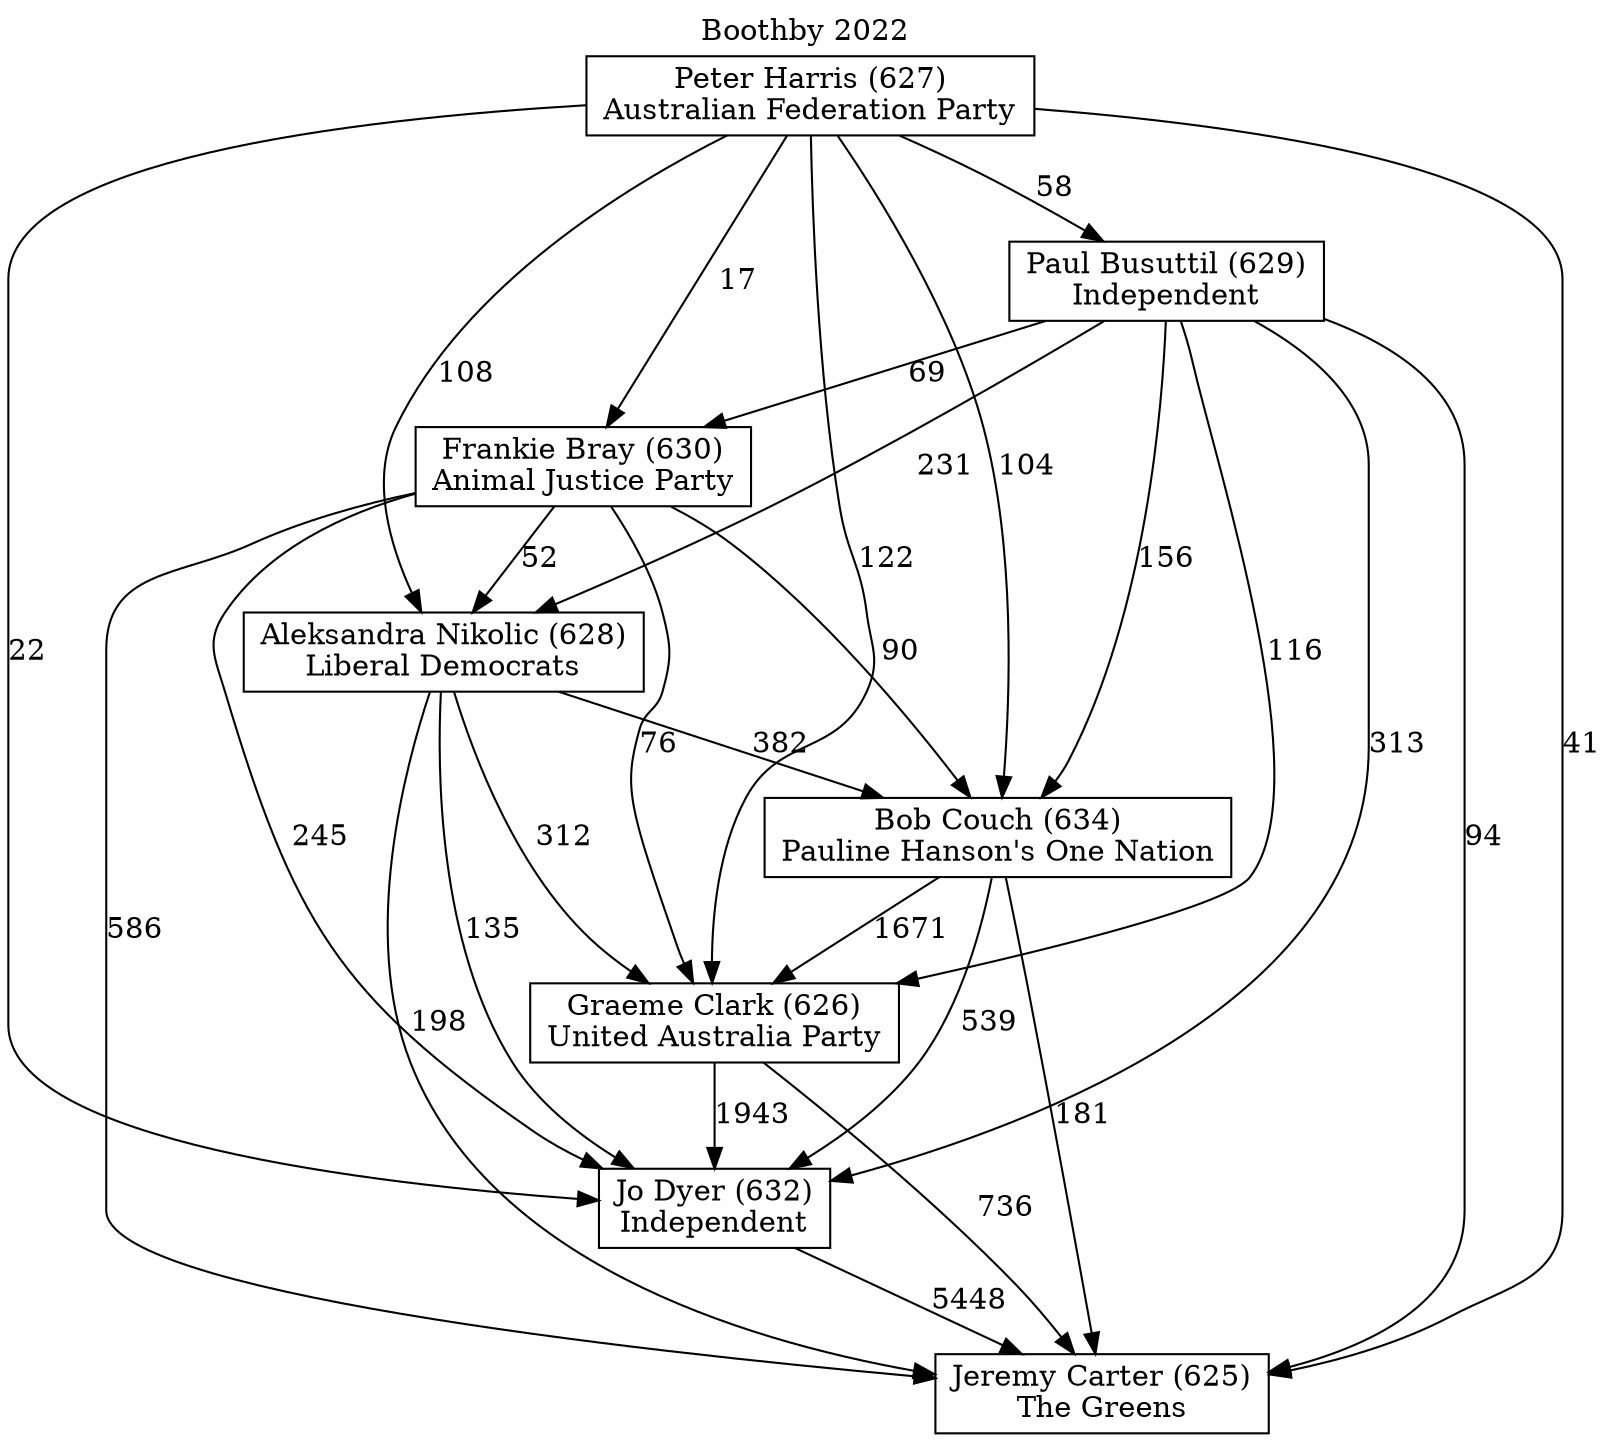 // House preference flow
digraph "Jeremy Carter (625)_Boothby_2022" {
	graph [label="Boothby 2022" labelloc=t mclimit=10]
	node [shape=box]
	"Aleksandra Nikolic (628)" [label="Aleksandra Nikolic (628)
Liberal Democrats"]
	"Paul Busuttil (629)" [label="Paul Busuttil (629)
Independent"]
	"Graeme Clark (626)" [label="Graeme Clark (626)
United Australia Party"]
	"Jo Dyer (632)" [label="Jo Dyer (632)
Independent"]
	"Jeremy Carter (625)" [label="Jeremy Carter (625)
The Greens"]
	"Frankie Bray (630)" [label="Frankie Bray (630)
Animal Justice Party"]
	"Peter Harris (627)" [label="Peter Harris (627)
Australian Federation Party"]
	"Bob Couch (634)" [label="Bob Couch (634)
Pauline Hanson's One Nation"]
	"Aleksandra Nikolic (628)" -> "Jo Dyer (632)" [label=135]
	"Peter Harris (627)" -> "Frankie Bray (630)" [label=17]
	"Peter Harris (627)" -> "Bob Couch (634)" [label=104]
	"Paul Busuttil (629)" -> "Aleksandra Nikolic (628)" [label=231]
	"Frankie Bray (630)" -> "Jo Dyer (632)" [label=245]
	"Graeme Clark (626)" -> "Jeremy Carter (625)" [label=736]
	"Frankie Bray (630)" -> "Aleksandra Nikolic (628)" [label=52]
	"Bob Couch (634)" -> "Jeremy Carter (625)" [label=181]
	"Paul Busuttil (629)" -> "Bob Couch (634)" [label=156]
	"Peter Harris (627)" -> "Aleksandra Nikolic (628)" [label=108]
	"Bob Couch (634)" -> "Jo Dyer (632)" [label=539]
	"Frankie Bray (630)" -> "Bob Couch (634)" [label=90]
	"Paul Busuttil (629)" -> "Jo Dyer (632)" [label=313]
	"Peter Harris (627)" -> "Paul Busuttil (629)" [label=58]
	"Peter Harris (627)" -> "Jo Dyer (632)" [label=22]
	"Paul Busuttil (629)" -> "Frankie Bray (630)" [label=69]
	"Graeme Clark (626)" -> "Jo Dyer (632)" [label=1943]
	"Aleksandra Nikolic (628)" -> "Jeremy Carter (625)" [label=198]
	"Aleksandra Nikolic (628)" -> "Bob Couch (634)" [label=382]
	"Frankie Bray (630)" -> "Jeremy Carter (625)" [label=586]
	"Jo Dyer (632)" -> "Jeremy Carter (625)" [label=5448]
	"Peter Harris (627)" -> "Jeremy Carter (625)" [label=41]
	"Bob Couch (634)" -> "Graeme Clark (626)" [label=1671]
	"Peter Harris (627)" -> "Graeme Clark (626)" [label=122]
	"Frankie Bray (630)" -> "Graeme Clark (626)" [label=76]
	"Paul Busuttil (629)" -> "Jeremy Carter (625)" [label=94]
	"Paul Busuttil (629)" -> "Graeme Clark (626)" [label=116]
	"Aleksandra Nikolic (628)" -> "Graeme Clark (626)" [label=312]
}
